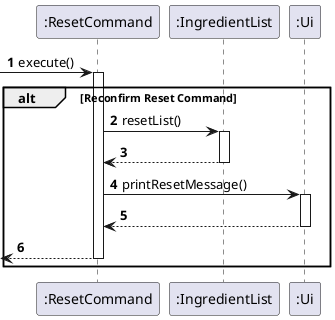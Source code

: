 @startuml
'https://plantuml.com/sequence-diagram

autonumber

-> ":ResetCommand": execute()
activate ":ResetCommand"

alt Reconfirm Reset Command

    ":ResetCommand" -> ":IngredientList": resetList()
    activate ":IngredientList"
    ":ResetCommand" <-- ":IngredientList":
    deactivate ":IngredientList"

    ":ResetCommand" -> ":Ui": printResetMessage()
    activate ":Ui"
    ":ResetCommand" <-- ":Ui"
    deactivate ":Ui"

    <-- ":ResetCommand"
    deactivate ":ResetCommand"
end

@enduml